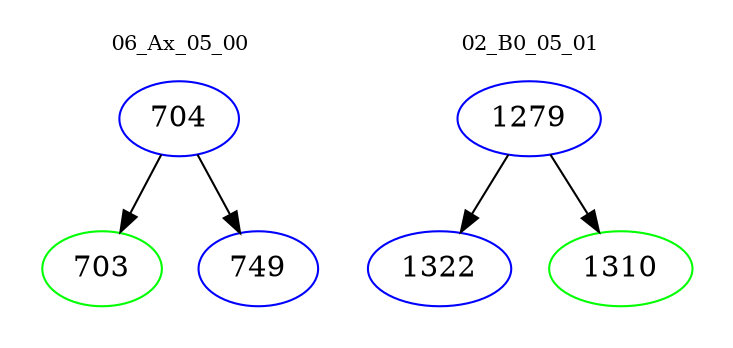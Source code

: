 digraph{
subgraph cluster_0 {
color = white
label = "06_Ax_05_00";
fontsize=10;
T0_704 [label="704", color="blue"]
T0_704 -> T0_703 [color="black"]
T0_703 [label="703", color="green"]
T0_704 -> T0_749 [color="black"]
T0_749 [label="749", color="blue"]
}
subgraph cluster_1 {
color = white
label = "02_B0_05_01";
fontsize=10;
T1_1279 [label="1279", color="blue"]
T1_1279 -> T1_1322 [color="black"]
T1_1322 [label="1322", color="blue"]
T1_1279 -> T1_1310 [color="black"]
T1_1310 [label="1310", color="green"]
}
}
